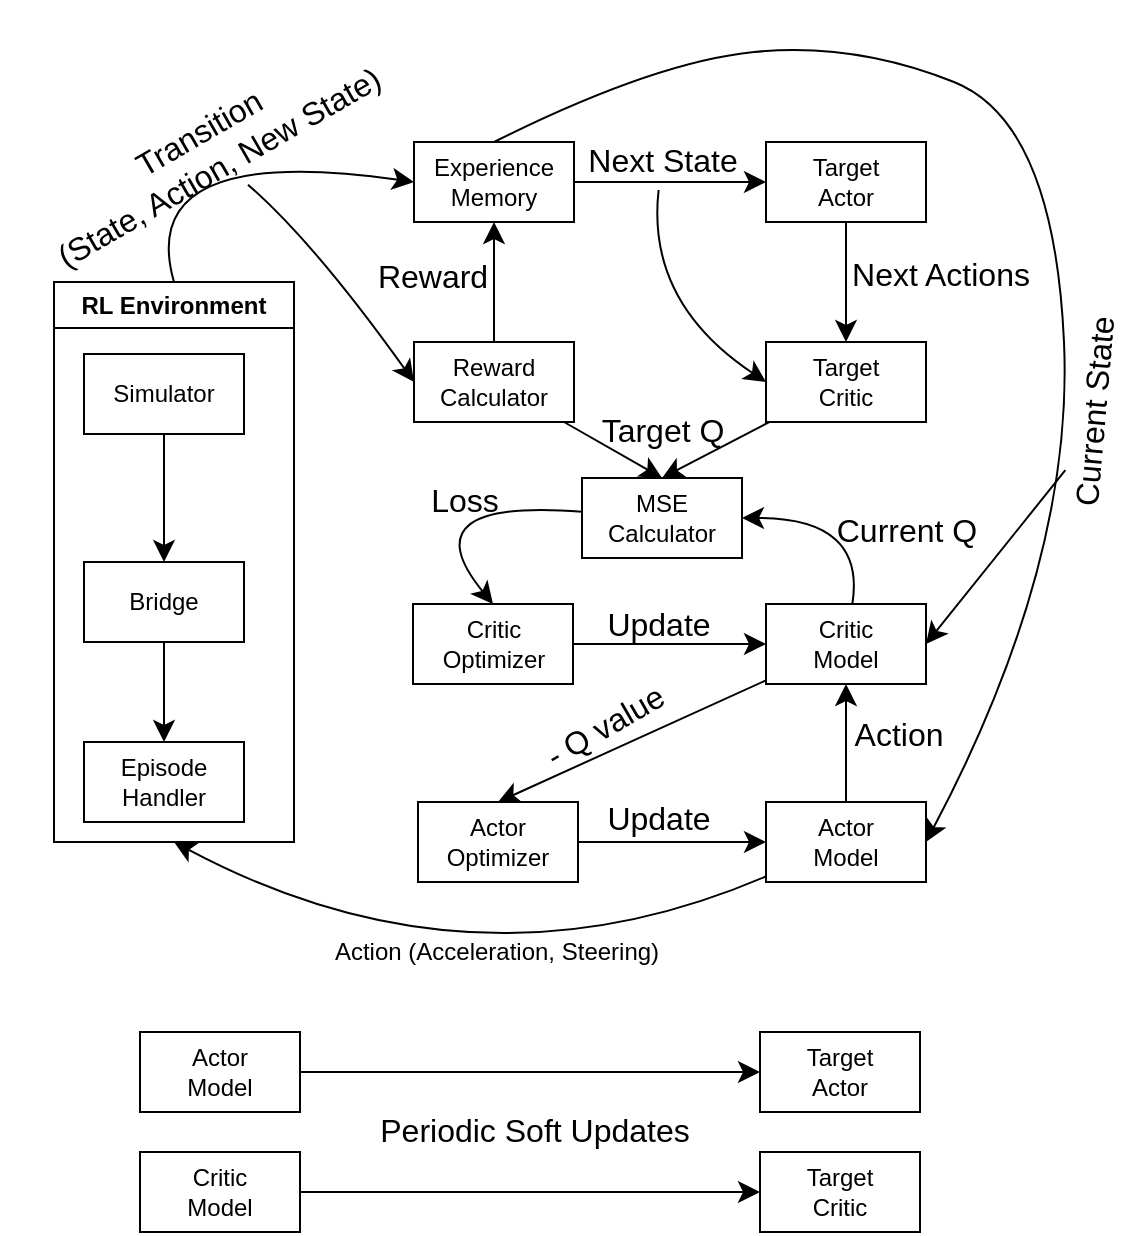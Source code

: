 <mxfile version="24.8.4">
  <diagram name="Page-1" id="jJWbJ0GgAWBa3OI5ybmT">
    <mxGraphModel dx="1134" dy="1792" grid="1" gridSize="10" guides="1" tooltips="1" connect="1" arrows="1" fold="1" page="1" pageScale="1" pageWidth="827" pageHeight="1169" math="0" shadow="0">
      <root>
        <mxCell id="0" />
        <mxCell id="1" parent="0" />
        <mxCell id="nlvgf1fPD-fTRkliO546-12" style="edgeStyle=none;curved=1;rounded=0;orthogonalLoop=1;jettySize=auto;html=1;entryX=0;entryY=0.5;entryDx=0;entryDy=0;fontSize=12;startSize=8;endSize=8;exitX=0.5;exitY=0;exitDx=0;exitDy=0;" edge="1" parent="1" source="dQn15OvG4LYcnOPyhmSE-2" target="nlvgf1fPD-fTRkliO546-5">
          <mxGeometry relative="1" as="geometry">
            <Array as="points">
              <mxPoint x="250" y="20" />
            </Array>
          </mxGeometry>
        </mxCell>
        <mxCell id="dQn15OvG4LYcnOPyhmSE-2" value="RL Environment" style="swimlane;whiteSpace=wrap;html=1;startSize=23;" parent="1" vertex="1">
          <mxGeometry x="210" y="90" width="120" height="280" as="geometry" />
        </mxCell>
        <mxCell id="nlvgf1fPD-fTRkliO546-53" style="edgeStyle=none;curved=1;rounded=0;orthogonalLoop=1;jettySize=auto;html=1;entryX=0.5;entryY=0;entryDx=0;entryDy=0;fontSize=12;startSize=8;endSize=8;" edge="1" parent="dQn15OvG4LYcnOPyhmSE-2" source="dQn15OvG4LYcnOPyhmSE-4" target="dQn15OvG4LYcnOPyhmSE-3">
          <mxGeometry relative="1" as="geometry" />
        </mxCell>
        <mxCell id="dQn15OvG4LYcnOPyhmSE-4" value="Simulator" style="rounded=0;whiteSpace=wrap;html=1;" parent="dQn15OvG4LYcnOPyhmSE-2" vertex="1">
          <mxGeometry x="15" y="36" width="80" height="40" as="geometry" />
        </mxCell>
        <mxCell id="nlvgf1fPD-fTRkliO546-54" style="edgeStyle=none;curved=1;rounded=0;orthogonalLoop=1;jettySize=auto;html=1;entryX=0.5;entryY=0;entryDx=0;entryDy=0;fontSize=12;startSize=8;endSize=8;" edge="1" parent="dQn15OvG4LYcnOPyhmSE-2" source="dQn15OvG4LYcnOPyhmSE-3" target="dQn15OvG4LYcnOPyhmSE-7">
          <mxGeometry relative="1" as="geometry" />
        </mxCell>
        <mxCell id="dQn15OvG4LYcnOPyhmSE-3" value="Bridge" style="rounded=0;whiteSpace=wrap;html=1;" parent="dQn15OvG4LYcnOPyhmSE-2" vertex="1">
          <mxGeometry x="15" y="140" width="80" height="40" as="geometry" />
        </mxCell>
        <mxCell id="dQn15OvG4LYcnOPyhmSE-7" value="Episode Handler" style="rounded=0;whiteSpace=wrap;html=1;" parent="dQn15OvG4LYcnOPyhmSE-2" vertex="1">
          <mxGeometry x="15" y="230" width="80" height="40" as="geometry" />
        </mxCell>
        <mxCell id="nlvgf1fPD-fTRkliO546-7" style="edgeStyle=none;curved=1;rounded=0;orthogonalLoop=1;jettySize=auto;html=1;entryX=0.5;entryY=1;entryDx=0;entryDy=0;fontSize=12;startSize=8;endSize=8;" edge="1" parent="1" source="dQn15OvG4LYcnOPyhmSE-10" target="dQn15OvG4LYcnOPyhmSE-2">
          <mxGeometry relative="1" as="geometry">
            <Array as="points">
              <mxPoint x="420" y="450" />
            </Array>
          </mxGeometry>
        </mxCell>
        <mxCell id="nlvgf1fPD-fTRkliO546-8" value="Action (Acceleration, Steering)" style="edgeLabel;html=1;align=center;verticalAlign=middle;resizable=0;points=[];fontSize=12;" vertex="1" connectable="0" parent="nlvgf1fPD-fTRkliO546-7">
          <mxGeometry x="0.037" y="11" relative="1" as="geometry">
            <mxPoint x="26" y="-30" as="offset" />
          </mxGeometry>
        </mxCell>
        <mxCell id="nlvgf1fPD-fTRkliO546-44" style="edgeStyle=none;curved=1;rounded=0;orthogonalLoop=1;jettySize=auto;html=1;entryX=0.5;entryY=1;entryDx=0;entryDy=0;fontSize=12;startSize=8;endSize=8;" edge="1" parent="1" source="dQn15OvG4LYcnOPyhmSE-10" target="dQn15OvG4LYcnOPyhmSE-1">
          <mxGeometry relative="1" as="geometry" />
        </mxCell>
        <mxCell id="dQn15OvG4LYcnOPyhmSE-10" value="Actor&lt;br&gt;&lt;div&gt;&lt;span style=&quot;background-color: initial;&quot;&gt;Model&lt;/span&gt;&lt;/div&gt;" style="rounded=0;whiteSpace=wrap;html=1;" parent="1" vertex="1">
          <mxGeometry x="566" y="350" width="80" height="40" as="geometry" />
        </mxCell>
        <mxCell id="nlvgf1fPD-fTRkliO546-37" style="edgeStyle=none;curved=1;rounded=0;orthogonalLoop=1;jettySize=auto;html=1;entryX=1;entryY=0.5;entryDx=0;entryDy=0;fontSize=12;startSize=8;endSize=8;" edge="1" parent="1" source="dQn15OvG4LYcnOPyhmSE-1" target="nlvgf1fPD-fTRkliO546-33">
          <mxGeometry relative="1" as="geometry">
            <Array as="points">
              <mxPoint x="616" y="208" />
            </Array>
          </mxGeometry>
        </mxCell>
        <mxCell id="nlvgf1fPD-fTRkliO546-49" style="edgeStyle=none;curved=1;rounded=0;orthogonalLoop=1;jettySize=auto;html=1;entryX=0.5;entryY=0;entryDx=0;entryDy=0;fontSize=12;startSize=8;endSize=8;" edge="1" parent="1" source="dQn15OvG4LYcnOPyhmSE-1" target="nlvgf1fPD-fTRkliO546-3">
          <mxGeometry relative="1" as="geometry" />
        </mxCell>
        <mxCell id="dQn15OvG4LYcnOPyhmSE-1" value="Critic&lt;div&gt;Model&lt;/div&gt;" style="rounded=0;whiteSpace=wrap;html=1;" parent="1" vertex="1">
          <mxGeometry x="566" y="251" width="80" height="40" as="geometry" />
        </mxCell>
        <mxCell id="nlvgf1fPD-fTRkliO546-16" style="edgeStyle=none;curved=1;rounded=0;orthogonalLoop=1;jettySize=auto;html=1;entryX=0.5;entryY=1;entryDx=0;entryDy=0;fontSize=12;startSize=8;endSize=8;" edge="1" parent="1" source="dQn15OvG4LYcnOPyhmSE-24" target="nlvgf1fPD-fTRkliO546-5">
          <mxGeometry relative="1" as="geometry" />
        </mxCell>
        <mxCell id="nlvgf1fPD-fTRkliO546-35" style="edgeStyle=none;curved=1;rounded=0;orthogonalLoop=1;jettySize=auto;html=1;entryX=0.5;entryY=0;entryDx=0;entryDy=0;fontSize=12;startSize=8;endSize=8;" edge="1" parent="1" source="dQn15OvG4LYcnOPyhmSE-24" target="nlvgf1fPD-fTRkliO546-33">
          <mxGeometry relative="1" as="geometry" />
        </mxCell>
        <mxCell id="dQn15OvG4LYcnOPyhmSE-24" value="Reward Calculator" style="rounded=0;whiteSpace=wrap;html=1;" parent="1" vertex="1">
          <mxGeometry x="390" y="120" width="80" height="40" as="geometry" />
        </mxCell>
        <mxCell id="nlvgf1fPD-fTRkliO546-36" style="edgeStyle=none;curved=1;rounded=0;orthogonalLoop=1;jettySize=auto;html=1;entryX=0.5;entryY=0;entryDx=0;entryDy=0;fontSize=12;startSize=8;endSize=8;" edge="1" parent="1" source="nlvgf1fPD-fTRkliO546-1" target="nlvgf1fPD-fTRkliO546-33">
          <mxGeometry relative="1" as="geometry" />
        </mxCell>
        <mxCell id="nlvgf1fPD-fTRkliO546-1" value="Target&lt;div&gt;Critic&lt;/div&gt;" style="rounded=0;whiteSpace=wrap;html=1;" vertex="1" parent="1">
          <mxGeometry x="566" y="120" width="80" height="40" as="geometry" />
        </mxCell>
        <mxCell id="nlvgf1fPD-fTRkliO546-20" style="edgeStyle=none;curved=1;rounded=0;orthogonalLoop=1;jettySize=auto;html=1;entryX=0.5;entryY=0;entryDx=0;entryDy=0;fontSize=12;startSize=8;endSize=8;" edge="1" parent="1" source="nlvgf1fPD-fTRkliO546-2" target="nlvgf1fPD-fTRkliO546-1">
          <mxGeometry relative="1" as="geometry" />
        </mxCell>
        <mxCell id="nlvgf1fPD-fTRkliO546-2" value="Target&lt;div&gt;Actor&lt;/div&gt;" style="rounded=0;whiteSpace=wrap;html=1;" vertex="1" parent="1">
          <mxGeometry x="566" y="20" width="80" height="40" as="geometry" />
        </mxCell>
        <mxCell id="nlvgf1fPD-fTRkliO546-51" style="edgeStyle=none;curved=1;rounded=0;orthogonalLoop=1;jettySize=auto;html=1;entryX=0;entryY=0.5;entryDx=0;entryDy=0;fontSize=12;startSize=8;endSize=8;" edge="1" parent="1" source="nlvgf1fPD-fTRkliO546-3" target="dQn15OvG4LYcnOPyhmSE-10">
          <mxGeometry relative="1" as="geometry" />
        </mxCell>
        <mxCell id="nlvgf1fPD-fTRkliO546-3" value="Actor Optimizer" style="rounded=0;whiteSpace=wrap;html=1;" vertex="1" parent="1">
          <mxGeometry x="392" y="350" width="80" height="40" as="geometry" />
        </mxCell>
        <mxCell id="nlvgf1fPD-fTRkliO546-30" style="edgeStyle=none;curved=1;rounded=0;orthogonalLoop=1;jettySize=auto;html=1;entryX=0;entryY=0.5;entryDx=0;entryDy=0;fontSize=12;startSize=8;endSize=8;" edge="1" parent="1" source="nlvgf1fPD-fTRkliO546-4" target="dQn15OvG4LYcnOPyhmSE-1">
          <mxGeometry relative="1" as="geometry" />
        </mxCell>
        <mxCell id="nlvgf1fPD-fTRkliO546-4" value="Critic Optimizer" style="rounded=0;whiteSpace=wrap;html=1;" vertex="1" parent="1">
          <mxGeometry x="389.5" y="251" width="80" height="40" as="geometry" />
        </mxCell>
        <mxCell id="nlvgf1fPD-fTRkliO546-18" style="edgeStyle=none;curved=1;rounded=0;orthogonalLoop=1;jettySize=auto;html=1;entryX=0;entryY=0.5;entryDx=0;entryDy=0;fontSize=12;startSize=8;endSize=8;" edge="1" parent="1" source="nlvgf1fPD-fTRkliO546-5" target="nlvgf1fPD-fTRkliO546-2">
          <mxGeometry relative="1" as="geometry" />
        </mxCell>
        <mxCell id="nlvgf1fPD-fTRkliO546-42" style="edgeStyle=none;curved=1;rounded=0;orthogonalLoop=1;jettySize=auto;html=1;entryX=1;entryY=0.5;entryDx=0;entryDy=0;fontSize=12;startSize=8;endSize=8;exitX=0.5;exitY=0;exitDx=0;exitDy=0;" edge="1" parent="1" source="nlvgf1fPD-fTRkliO546-5" target="dQn15OvG4LYcnOPyhmSE-10">
          <mxGeometry relative="1" as="geometry">
            <Array as="points">
              <mxPoint x="510" y="-20" />
              <mxPoint x="610" y="-30" />
              <mxPoint x="710" y="10" />
              <mxPoint x="720" y="230" />
            </Array>
          </mxGeometry>
        </mxCell>
        <mxCell id="nlvgf1fPD-fTRkliO546-5" value="Experience Memory" style="rounded=0;whiteSpace=wrap;html=1;" vertex="1" parent="1">
          <mxGeometry x="390" y="20" width="80" height="40" as="geometry" />
        </mxCell>
        <mxCell id="nlvgf1fPD-fTRkliO546-15" style="edgeStyle=none;curved=1;rounded=0;orthogonalLoop=1;jettySize=auto;html=1;entryX=0;entryY=0.5;entryDx=0;entryDy=0;fontSize=12;startSize=8;endSize=8;" edge="1" parent="1" source="nlvgf1fPD-fTRkliO546-10" target="dQn15OvG4LYcnOPyhmSE-24">
          <mxGeometry relative="1" as="geometry">
            <Array as="points">
              <mxPoint x="340" y="70" />
            </Array>
          </mxGeometry>
        </mxCell>
        <mxCell id="nlvgf1fPD-fTRkliO546-10" value="Transition&lt;div&gt;(State, Action, New State)&lt;/div&gt;" style="text;html=1;align=center;verticalAlign=middle;resizable=0;points=[];autosize=1;strokeColor=none;fillColor=none;fontSize=16;rotation=-30;" vertex="1" parent="1">
          <mxGeometry x="182" y="-1" width="210" height="50" as="geometry" />
        </mxCell>
        <mxCell id="nlvgf1fPD-fTRkliO546-17" value="Reward" style="text;html=1;align=center;verticalAlign=middle;resizable=0;points=[];autosize=1;strokeColor=none;fillColor=none;fontSize=16;" vertex="1" parent="1">
          <mxGeometry x="359" y="72" width="80" height="30" as="geometry" />
        </mxCell>
        <mxCell id="nlvgf1fPD-fTRkliO546-25" style="edgeStyle=none;curved=1;rounded=0;orthogonalLoop=1;jettySize=auto;html=1;entryX=0;entryY=0.5;entryDx=0;entryDy=0;fontSize=12;startSize=8;endSize=8;" edge="1" parent="1" source="nlvgf1fPD-fTRkliO546-19" target="nlvgf1fPD-fTRkliO546-1">
          <mxGeometry relative="1" as="geometry">
            <Array as="points">
              <mxPoint x="506" y="100" />
            </Array>
          </mxGeometry>
        </mxCell>
        <mxCell id="nlvgf1fPD-fTRkliO546-19" value="Next State" style="text;html=1;align=center;verticalAlign=middle;resizable=0;points=[];autosize=1;strokeColor=none;fillColor=none;fontSize=16;" vertex="1" parent="1">
          <mxGeometry x="464" y="14" width="100" height="30" as="geometry" />
        </mxCell>
        <mxCell id="nlvgf1fPD-fTRkliO546-21" value="Next Actions" style="text;html=1;align=center;verticalAlign=middle;resizable=0;points=[];autosize=1;strokeColor=none;fillColor=none;fontSize=16;" vertex="1" parent="1">
          <mxGeometry x="598" y="71" width="110" height="30" as="geometry" />
        </mxCell>
        <mxCell id="nlvgf1fPD-fTRkliO546-31" value="Update" style="text;html=1;align=center;verticalAlign=middle;resizable=0;points=[];autosize=1;strokeColor=none;fillColor=none;fontSize=16;" vertex="1" parent="1">
          <mxGeometry x="472" y="246" width="80" height="30" as="geometry" />
        </mxCell>
        <mxCell id="nlvgf1fPD-fTRkliO546-39" style="edgeStyle=none;curved=1;rounded=0;orthogonalLoop=1;jettySize=auto;html=1;entryX=0.5;entryY=0;entryDx=0;entryDy=0;fontSize=12;startSize=8;endSize=8;" edge="1" parent="1" source="nlvgf1fPD-fTRkliO546-33" target="nlvgf1fPD-fTRkliO546-4">
          <mxGeometry relative="1" as="geometry">
            <Array as="points">
              <mxPoint x="386" y="198" />
            </Array>
          </mxGeometry>
        </mxCell>
        <mxCell id="nlvgf1fPD-fTRkliO546-33" value="MSE Calculator" style="rounded=0;whiteSpace=wrap;html=1;" vertex="1" parent="1">
          <mxGeometry x="474" y="188" width="80" height="40" as="geometry" />
        </mxCell>
        <mxCell id="nlvgf1fPD-fTRkliO546-38" value="Current Q" style="text;html=1;align=center;verticalAlign=middle;resizable=0;points=[];autosize=1;strokeColor=none;fillColor=none;fontSize=16;" vertex="1" parent="1">
          <mxGeometry x="591" y="199" width="90" height="30" as="geometry" />
        </mxCell>
        <mxCell id="nlvgf1fPD-fTRkliO546-40" value="Target Q" style="text;html=1;align=center;verticalAlign=middle;resizable=0;points=[];autosize=1;strokeColor=none;fillColor=none;fontSize=16;" vertex="1" parent="1">
          <mxGeometry x="474" y="149" width="80" height="30" as="geometry" />
        </mxCell>
        <mxCell id="nlvgf1fPD-fTRkliO546-41" value="Loss" style="text;html=1;align=center;verticalAlign=middle;resizable=0;points=[];autosize=1;strokeColor=none;fillColor=none;fontSize=16;" vertex="1" parent="1">
          <mxGeometry x="385" y="184" width="60" height="30" as="geometry" />
        </mxCell>
        <mxCell id="nlvgf1fPD-fTRkliO546-48" style="edgeStyle=none;curved=1;rounded=0;orthogonalLoop=1;jettySize=auto;html=1;entryX=1;entryY=0.5;entryDx=0;entryDy=0;fontSize=12;startSize=8;endSize=8;" edge="1" parent="1" target="dQn15OvG4LYcnOPyhmSE-1">
          <mxGeometry relative="1" as="geometry">
            <mxPoint x="715.675" y="184.093" as="sourcePoint" />
          </mxGeometry>
        </mxCell>
        <mxCell id="nlvgf1fPD-fTRkliO546-43" value="Current State" style="text;html=1;align=center;verticalAlign=middle;resizable=0;points=[];autosize=1;strokeColor=none;fillColor=none;fontSize=16;rotation=-85;" vertex="1" parent="1">
          <mxGeometry x="670" y="140" width="120" height="30" as="geometry" />
        </mxCell>
        <mxCell id="nlvgf1fPD-fTRkliO546-45" value="Action" style="text;html=1;align=center;verticalAlign=middle;resizable=0;points=[];autosize=1;strokeColor=none;fillColor=none;fontSize=16;" vertex="1" parent="1">
          <mxGeometry x="597" y="301" width="70" height="30" as="geometry" />
        </mxCell>
        <mxCell id="nlvgf1fPD-fTRkliO546-50" value="- Q value" style="text;html=1;align=center;verticalAlign=middle;resizable=0;points=[];autosize=1;strokeColor=none;fillColor=none;fontSize=16;rotation=-30;" vertex="1" parent="1">
          <mxGeometry x="440" y="297" width="90" height="30" as="geometry" />
        </mxCell>
        <mxCell id="nlvgf1fPD-fTRkliO546-52" value="Update" style="text;html=1;align=center;verticalAlign=middle;resizable=0;points=[];autosize=1;strokeColor=none;fillColor=none;fontSize=16;" vertex="1" parent="1">
          <mxGeometry x="472" y="343" width="80" height="30" as="geometry" />
        </mxCell>
        <mxCell id="nlvgf1fPD-fTRkliO546-61" style="edgeStyle=none;curved=1;rounded=0;orthogonalLoop=1;jettySize=auto;html=1;entryX=0;entryY=0.5;entryDx=0;entryDy=0;fontSize=12;startSize=8;endSize=8;" edge="1" parent="1" source="nlvgf1fPD-fTRkliO546-55" target="nlvgf1fPD-fTRkliO546-56">
          <mxGeometry relative="1" as="geometry" />
        </mxCell>
        <mxCell id="nlvgf1fPD-fTRkliO546-55" value="Actor&lt;br&gt;&lt;div&gt;&lt;span style=&quot;background-color: initial;&quot;&gt;Model&lt;/span&gt;&lt;/div&gt;" style="rounded=0;whiteSpace=wrap;html=1;" vertex="1" parent="1">
          <mxGeometry x="253" y="465" width="80" height="40" as="geometry" />
        </mxCell>
        <mxCell id="nlvgf1fPD-fTRkliO546-56" value="Target&lt;div&gt;Actor&lt;/div&gt;" style="rounded=0;whiteSpace=wrap;html=1;" vertex="1" parent="1">
          <mxGeometry x="563" y="465" width="80" height="40" as="geometry" />
        </mxCell>
        <mxCell id="nlvgf1fPD-fTRkliO546-62" style="edgeStyle=none;curved=1;rounded=0;orthogonalLoop=1;jettySize=auto;html=1;entryX=0;entryY=0.5;entryDx=0;entryDy=0;fontSize=12;startSize=8;endSize=8;" edge="1" parent="1" source="nlvgf1fPD-fTRkliO546-57" target="nlvgf1fPD-fTRkliO546-58">
          <mxGeometry relative="1" as="geometry" />
        </mxCell>
        <mxCell id="nlvgf1fPD-fTRkliO546-57" value="Critic&lt;br&gt;&lt;div&gt;&lt;span style=&quot;background-color: initial;&quot;&gt;Model&lt;/span&gt;&lt;/div&gt;" style="rounded=0;whiteSpace=wrap;html=1;" vertex="1" parent="1">
          <mxGeometry x="253" y="525" width="80" height="40" as="geometry" />
        </mxCell>
        <mxCell id="nlvgf1fPD-fTRkliO546-58" value="Target&lt;div&gt;Critic&lt;/div&gt;" style="rounded=0;whiteSpace=wrap;html=1;" vertex="1" parent="1">
          <mxGeometry x="563" y="525" width="80" height="40" as="geometry" />
        </mxCell>
        <mxCell id="nlvgf1fPD-fTRkliO546-63" value="Periodic Soft Updates" style="text;html=1;align=center;verticalAlign=middle;resizable=0;points=[];autosize=1;strokeColor=none;fillColor=none;fontSize=16;" vertex="1" parent="1">
          <mxGeometry x="360" y="499" width="180" height="30" as="geometry" />
        </mxCell>
      </root>
    </mxGraphModel>
  </diagram>
</mxfile>
